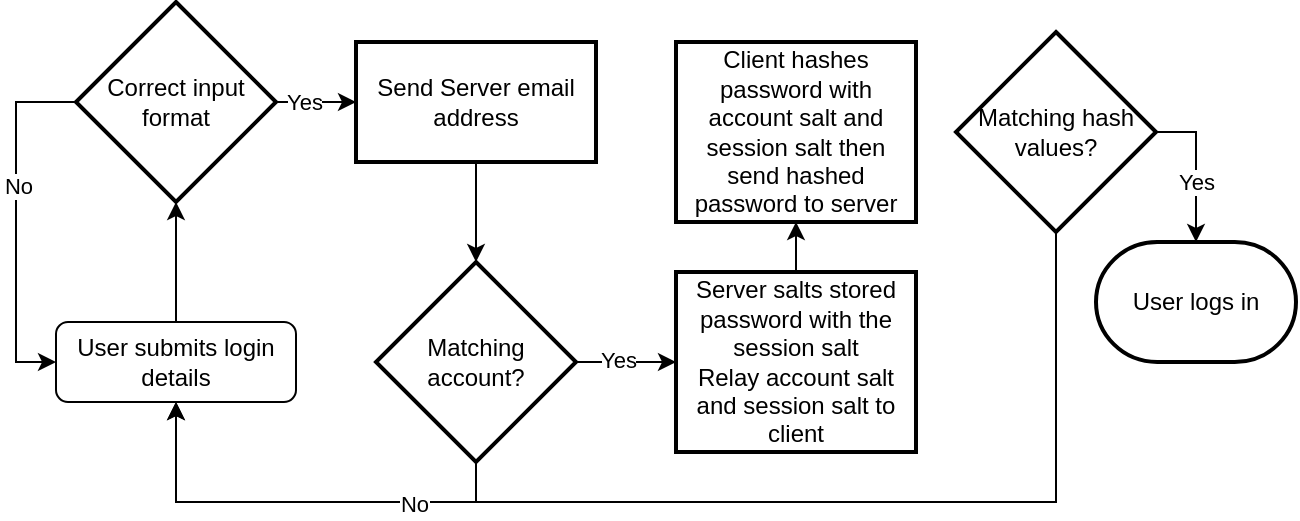 <mxfile version="17.5.0" type="device"><diagram id="C5RBs43oDa-KdzZeNtuy" name="Page-1"><mxGraphModel dx="981" dy="548" grid="1" gridSize="10" guides="1" tooltips="1" connect="1" arrows="1" fold="1" page="1" pageScale="1" pageWidth="827" pageHeight="1169" math="0" shadow="0"><root><mxCell id="WIyWlLk6GJQsqaUBKTNV-0"/><mxCell id="WIyWlLk6GJQsqaUBKTNV-1" parent="WIyWlLk6GJQsqaUBKTNV-0"/><mxCell id="Ie5IXYjBG4K7JNZYAMhE-28" style="edgeStyle=orthogonalEdgeStyle;rounded=0;orthogonalLoop=1;jettySize=auto;html=1;exitX=0.5;exitY=0;exitDx=0;exitDy=0;entryX=0.5;entryY=1;entryDx=0;entryDy=0;entryPerimeter=0;" edge="1" parent="WIyWlLk6GJQsqaUBKTNV-1" source="WIyWlLk6GJQsqaUBKTNV-3" target="Ie5IXYjBG4K7JNZYAMhE-0"><mxGeometry relative="1" as="geometry"/></mxCell><mxCell id="WIyWlLk6GJQsqaUBKTNV-3" value="User submits login details" style="rounded=1;whiteSpace=wrap;html=1;fontSize=12;glass=0;strokeWidth=1;shadow=0;" parent="WIyWlLk6GJQsqaUBKTNV-1" vertex="1"><mxGeometry x="30" y="730" width="120" height="40" as="geometry"/></mxCell><mxCell id="Ie5IXYjBG4K7JNZYAMhE-36" style="edgeStyle=orthogonalEdgeStyle;rounded=0;orthogonalLoop=1;jettySize=auto;html=1;exitX=0.5;exitY=1;exitDx=0;exitDy=0;entryX=0.5;entryY=0;entryDx=0;entryDy=0;entryPerimeter=0;" edge="1" parent="WIyWlLk6GJQsqaUBKTNV-1" source="Ie5IXYjBG4K7JNZYAMhE-3" target="Ie5IXYjBG4K7JNZYAMhE-7"><mxGeometry relative="1" as="geometry"/></mxCell><mxCell id="Ie5IXYjBG4K7JNZYAMhE-3" value="Send Server email address" style="whiteSpace=wrap;html=1;strokeWidth=2;" vertex="1" parent="WIyWlLk6GJQsqaUBKTNV-1"><mxGeometry x="180" y="590" width="120" height="60" as="geometry"/></mxCell><mxCell id="Ie5IXYjBG4K7JNZYAMhE-38" style="edgeStyle=orthogonalEdgeStyle;rounded=0;orthogonalLoop=1;jettySize=auto;html=1;exitX=1;exitY=0.5;exitDx=0;exitDy=0;exitPerimeter=0;" edge="1" parent="WIyWlLk6GJQsqaUBKTNV-1" source="Ie5IXYjBG4K7JNZYAMhE-7" target="Ie5IXYjBG4K7JNZYAMhE-11"><mxGeometry relative="1" as="geometry"/></mxCell><mxCell id="Ie5IXYjBG4K7JNZYAMhE-41" value="Yes" style="edgeLabel;html=1;align=center;verticalAlign=middle;resizable=0;points=[];" vertex="1" connectable="0" parent="Ie5IXYjBG4K7JNZYAMhE-38"><mxGeometry x="-0.187" y="1" relative="1" as="geometry"><mxPoint as="offset"/></mxGeometry></mxCell><mxCell id="Ie5IXYjBG4K7JNZYAMhE-39" style="edgeStyle=orthogonalEdgeStyle;rounded=0;orthogonalLoop=1;jettySize=auto;html=1;exitX=0.5;exitY=1;exitDx=0;exitDy=0;exitPerimeter=0;entryX=0.5;entryY=1;entryDx=0;entryDy=0;" edge="1" parent="WIyWlLk6GJQsqaUBKTNV-1" source="Ie5IXYjBG4K7JNZYAMhE-7" target="WIyWlLk6GJQsqaUBKTNV-3"><mxGeometry relative="1" as="geometry"/></mxCell><mxCell id="Ie5IXYjBG4K7JNZYAMhE-7" value="Matching account?" style="strokeWidth=2;html=1;shape=mxgraph.flowchart.decision;whiteSpace=wrap;" vertex="1" parent="WIyWlLk6GJQsqaUBKTNV-1"><mxGeometry x="190" y="700" width="100" height="100" as="geometry"/></mxCell><mxCell id="Ie5IXYjBG4K7JNZYAMhE-42" style="edgeStyle=orthogonalEdgeStyle;rounded=0;orthogonalLoop=1;jettySize=auto;html=1;exitX=0.5;exitY=0;exitDx=0;exitDy=0;entryX=0.5;entryY=1;entryDx=0;entryDy=0;" edge="1" parent="WIyWlLk6GJQsqaUBKTNV-1" source="Ie5IXYjBG4K7JNZYAMhE-11" target="Ie5IXYjBG4K7JNZYAMhE-14"><mxGeometry relative="1" as="geometry"/></mxCell><mxCell id="Ie5IXYjBG4K7JNZYAMhE-11" value="Server salts stored password with the session salt&lt;br&gt;Relay account salt and session salt to client" style="whiteSpace=wrap;html=1;strokeWidth=2;" vertex="1" parent="WIyWlLk6GJQsqaUBKTNV-1"><mxGeometry x="340" y="705" width="120" height="90" as="geometry"/></mxCell><mxCell id="Ie5IXYjBG4K7JNZYAMhE-14" value="Client hashes password with account salt and session salt then send hashed password to server" style="whiteSpace=wrap;html=1;strokeWidth=2;" vertex="1" parent="WIyWlLk6GJQsqaUBKTNV-1"><mxGeometry x="340" y="590" width="120" height="90" as="geometry"/></mxCell><mxCell id="Ie5IXYjBG4K7JNZYAMhE-43" style="edgeStyle=orthogonalEdgeStyle;rounded=0;orthogonalLoop=1;jettySize=auto;html=1;exitX=0.5;exitY=1;exitDx=0;exitDy=0;exitPerimeter=0;" edge="1" parent="WIyWlLk6GJQsqaUBKTNV-1" source="Ie5IXYjBG4K7JNZYAMhE-18"><mxGeometry relative="1" as="geometry"><mxPoint x="90" y="770" as="targetPoint"/><Array as="points"><mxPoint x="530" y="820"/><mxPoint x="90" y="820"/></Array></mxGeometry></mxCell><mxCell id="Ie5IXYjBG4K7JNZYAMhE-44" value="No" style="edgeLabel;html=1;align=center;verticalAlign=middle;resizable=0;points=[];" vertex="1" connectable="0" parent="Ie5IXYjBG4K7JNZYAMhE-43"><mxGeometry x="0.46" y="1" relative="1" as="geometry"><mxPoint as="offset"/></mxGeometry></mxCell><mxCell id="Ie5IXYjBG4K7JNZYAMhE-45" style="edgeStyle=orthogonalEdgeStyle;rounded=0;orthogonalLoop=1;jettySize=auto;html=1;exitX=1;exitY=0.5;exitDx=0;exitDy=0;exitPerimeter=0;" edge="1" parent="WIyWlLk6GJQsqaUBKTNV-1" source="Ie5IXYjBG4K7JNZYAMhE-18" target="Ie5IXYjBG4K7JNZYAMhE-23"><mxGeometry relative="1" as="geometry"/></mxCell><mxCell id="Ie5IXYjBG4K7JNZYAMhE-46" value="Yes" style="edgeLabel;html=1;align=center;verticalAlign=middle;resizable=0;points=[];" vertex="1" connectable="0" parent="Ie5IXYjBG4K7JNZYAMhE-45"><mxGeometry x="-0.363" relative="1" as="geometry"><mxPoint y="21" as="offset"/></mxGeometry></mxCell><mxCell id="Ie5IXYjBG4K7JNZYAMhE-18" value="Matching hash values?" style="strokeWidth=2;html=1;shape=mxgraph.flowchart.decision;whiteSpace=wrap;" vertex="1" parent="WIyWlLk6GJQsqaUBKTNV-1"><mxGeometry x="480" y="585" width="100" height="100" as="geometry"/></mxCell><mxCell id="Ie5IXYjBG4K7JNZYAMhE-23" value="User logs in" style="strokeWidth=2;html=1;shape=mxgraph.flowchart.terminator;whiteSpace=wrap;" vertex="1" parent="WIyWlLk6GJQsqaUBKTNV-1"><mxGeometry x="550" y="690" width="100" height="60" as="geometry"/></mxCell><mxCell id="Ie5IXYjBG4K7JNZYAMhE-31" style="edgeStyle=orthogonalEdgeStyle;rounded=0;orthogonalLoop=1;jettySize=auto;html=1;exitX=0;exitY=0.5;exitDx=0;exitDy=0;exitPerimeter=0;entryX=0;entryY=0.5;entryDx=0;entryDy=0;" edge="1" parent="WIyWlLk6GJQsqaUBKTNV-1" source="Ie5IXYjBG4K7JNZYAMhE-0" target="WIyWlLk6GJQsqaUBKTNV-3"><mxGeometry relative="1" as="geometry"><Array as="points"><mxPoint x="10" y="620"/><mxPoint x="10" y="750"/></Array></mxGeometry></mxCell><mxCell id="Ie5IXYjBG4K7JNZYAMhE-32" value="No" style="edgeLabel;html=1;align=center;verticalAlign=middle;resizable=0;points=[];" vertex="1" connectable="0" parent="Ie5IXYjBG4K7JNZYAMhE-31"><mxGeometry x="-0.204" y="1" relative="1" as="geometry"><mxPoint as="offset"/></mxGeometry></mxCell><mxCell id="Ie5IXYjBG4K7JNZYAMhE-34" style="edgeStyle=orthogonalEdgeStyle;rounded=0;orthogonalLoop=1;jettySize=auto;html=1;exitX=1;exitY=0.5;exitDx=0;exitDy=0;exitPerimeter=0;entryX=0;entryY=0.5;entryDx=0;entryDy=0;" edge="1" parent="WIyWlLk6GJQsqaUBKTNV-1" source="Ie5IXYjBG4K7JNZYAMhE-0" target="Ie5IXYjBG4K7JNZYAMhE-3"><mxGeometry relative="1" as="geometry"/></mxCell><mxCell id="Ie5IXYjBG4K7JNZYAMhE-35" value="Yes" style="edgeLabel;html=1;align=center;verticalAlign=middle;resizable=0;points=[];" vertex="1" connectable="0" parent="Ie5IXYjBG4K7JNZYAMhE-34"><mxGeometry x="-0.3" relative="1" as="geometry"><mxPoint as="offset"/></mxGeometry></mxCell><mxCell id="Ie5IXYjBG4K7JNZYAMhE-0" value="Correct input format" style="strokeWidth=2;html=1;shape=mxgraph.flowchart.decision;whiteSpace=wrap;" vertex="1" parent="WIyWlLk6GJQsqaUBKTNV-1"><mxGeometry x="40" y="570" width="100" height="100" as="geometry"/></mxCell></root></mxGraphModel></diagram></mxfile>